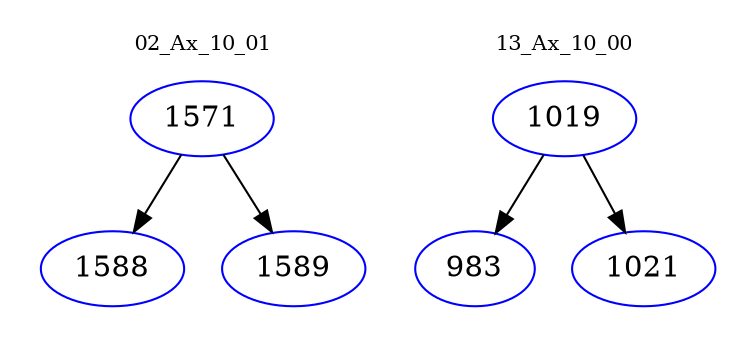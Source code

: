 digraph{
subgraph cluster_0 {
color = white
label = "02_Ax_10_01";
fontsize=10;
T0_1571 [label="1571", color="blue"]
T0_1571 -> T0_1588 [color="black"]
T0_1588 [label="1588", color="blue"]
T0_1571 -> T0_1589 [color="black"]
T0_1589 [label="1589", color="blue"]
}
subgraph cluster_1 {
color = white
label = "13_Ax_10_00";
fontsize=10;
T1_1019 [label="1019", color="blue"]
T1_1019 -> T1_983 [color="black"]
T1_983 [label="983", color="blue"]
T1_1019 -> T1_1021 [color="black"]
T1_1021 [label="1021", color="blue"]
}
}
